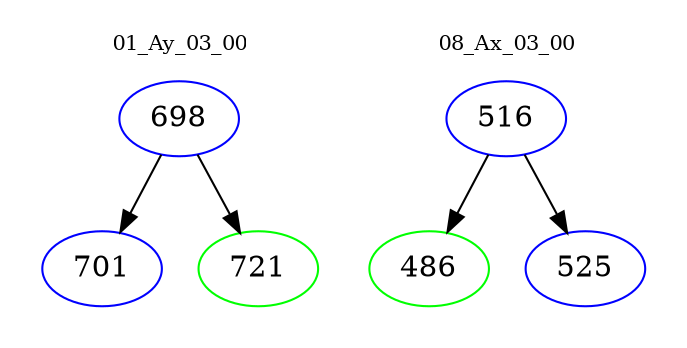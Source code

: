 digraph{
subgraph cluster_0 {
color = white
label = "01_Ay_03_00";
fontsize=10;
T0_698 [label="698", color="blue"]
T0_698 -> T0_701 [color="black"]
T0_701 [label="701", color="blue"]
T0_698 -> T0_721 [color="black"]
T0_721 [label="721", color="green"]
}
subgraph cluster_1 {
color = white
label = "08_Ax_03_00";
fontsize=10;
T1_516 [label="516", color="blue"]
T1_516 -> T1_486 [color="black"]
T1_486 [label="486", color="green"]
T1_516 -> T1_525 [color="black"]
T1_525 [label="525", color="blue"]
}
}

